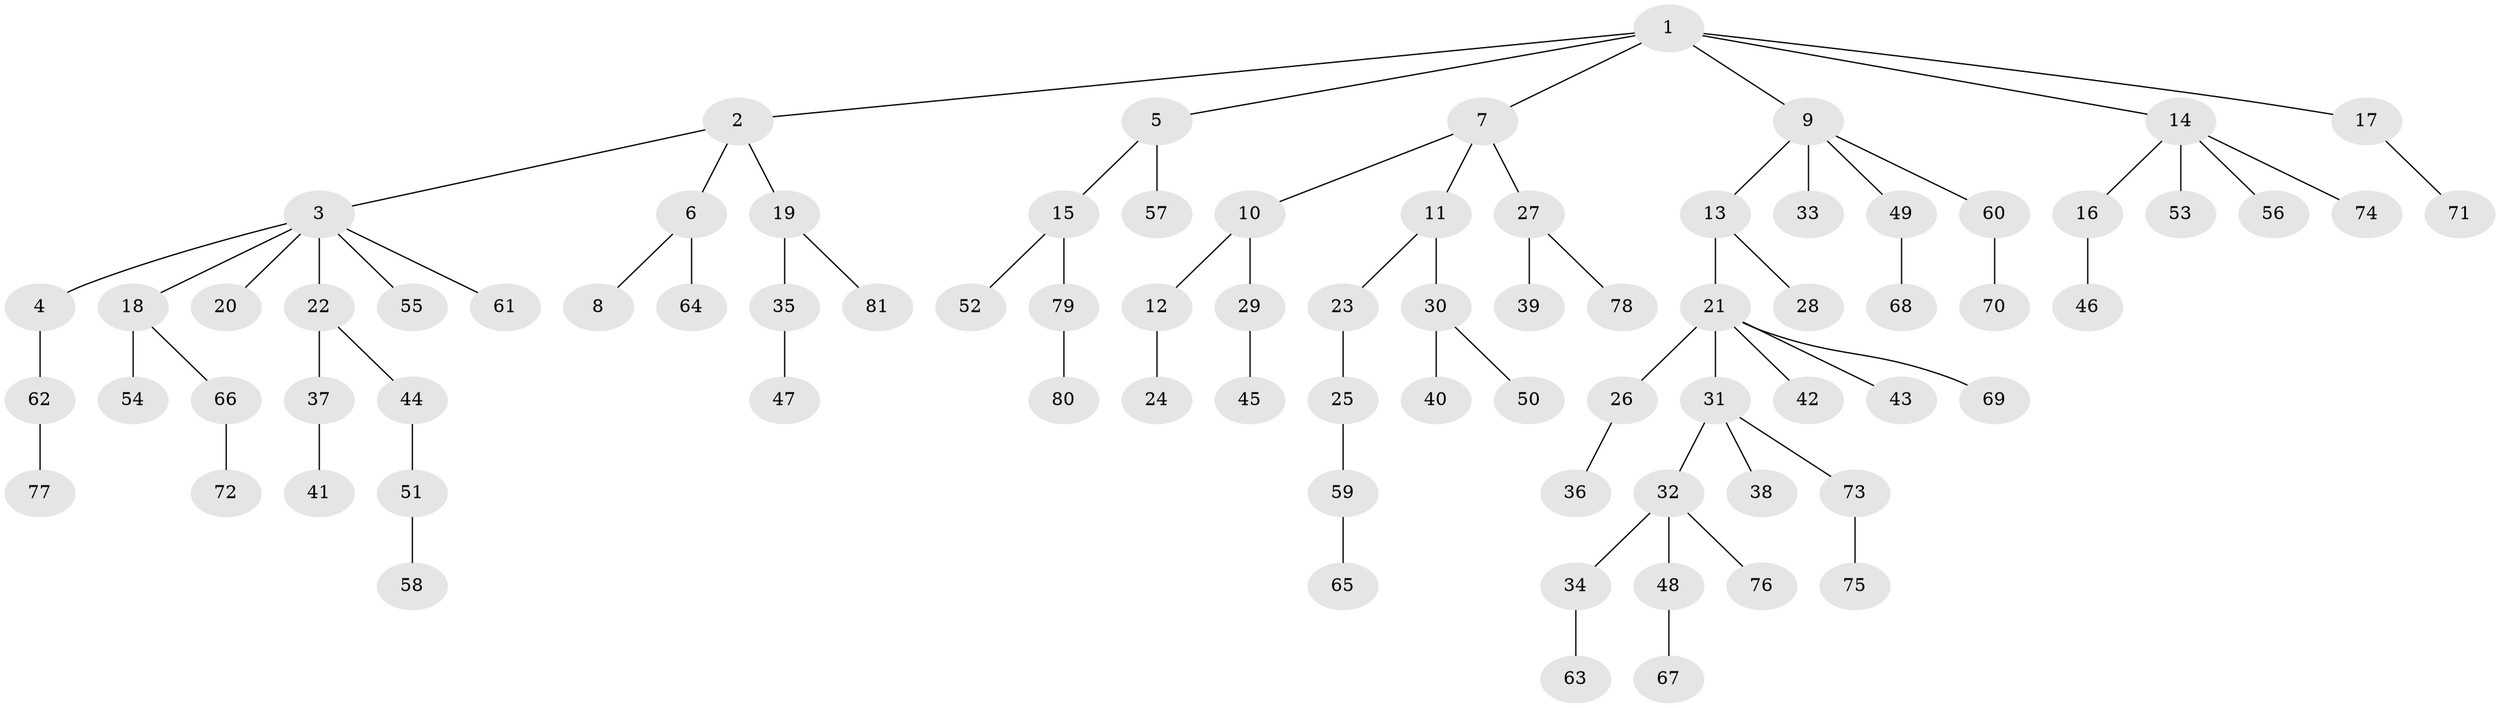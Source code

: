 // coarse degree distribution, {7: 0.037037037037037035, 4: 0.05555555555555555, 6: 0.037037037037037035, 2: 0.16666666666666666, 5: 0.018518518518518517, 3: 0.07407407407407407, 1: 0.6111111111111112}
// Generated by graph-tools (version 1.1) at 2025/42/03/06/25 10:42:05]
// undirected, 81 vertices, 80 edges
graph export_dot {
graph [start="1"]
  node [color=gray90,style=filled];
  1;
  2;
  3;
  4;
  5;
  6;
  7;
  8;
  9;
  10;
  11;
  12;
  13;
  14;
  15;
  16;
  17;
  18;
  19;
  20;
  21;
  22;
  23;
  24;
  25;
  26;
  27;
  28;
  29;
  30;
  31;
  32;
  33;
  34;
  35;
  36;
  37;
  38;
  39;
  40;
  41;
  42;
  43;
  44;
  45;
  46;
  47;
  48;
  49;
  50;
  51;
  52;
  53;
  54;
  55;
  56;
  57;
  58;
  59;
  60;
  61;
  62;
  63;
  64;
  65;
  66;
  67;
  68;
  69;
  70;
  71;
  72;
  73;
  74;
  75;
  76;
  77;
  78;
  79;
  80;
  81;
  1 -- 2;
  1 -- 5;
  1 -- 7;
  1 -- 9;
  1 -- 14;
  1 -- 17;
  2 -- 3;
  2 -- 6;
  2 -- 19;
  3 -- 4;
  3 -- 18;
  3 -- 20;
  3 -- 22;
  3 -- 55;
  3 -- 61;
  4 -- 62;
  5 -- 15;
  5 -- 57;
  6 -- 8;
  6 -- 64;
  7 -- 10;
  7 -- 11;
  7 -- 27;
  9 -- 13;
  9 -- 33;
  9 -- 49;
  9 -- 60;
  10 -- 12;
  10 -- 29;
  11 -- 23;
  11 -- 30;
  12 -- 24;
  13 -- 21;
  13 -- 28;
  14 -- 16;
  14 -- 53;
  14 -- 56;
  14 -- 74;
  15 -- 52;
  15 -- 79;
  16 -- 46;
  17 -- 71;
  18 -- 54;
  18 -- 66;
  19 -- 35;
  19 -- 81;
  21 -- 26;
  21 -- 31;
  21 -- 42;
  21 -- 43;
  21 -- 69;
  22 -- 37;
  22 -- 44;
  23 -- 25;
  25 -- 59;
  26 -- 36;
  27 -- 39;
  27 -- 78;
  29 -- 45;
  30 -- 40;
  30 -- 50;
  31 -- 32;
  31 -- 38;
  31 -- 73;
  32 -- 34;
  32 -- 48;
  32 -- 76;
  34 -- 63;
  35 -- 47;
  37 -- 41;
  44 -- 51;
  48 -- 67;
  49 -- 68;
  51 -- 58;
  59 -- 65;
  60 -- 70;
  62 -- 77;
  66 -- 72;
  73 -- 75;
  79 -- 80;
}

